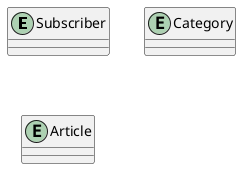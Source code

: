 @startuml
'https://plantuml.com/ie-diagram

Entity Subscriber{
}

Entity Category{
}

Entity Article{
}





@enduml